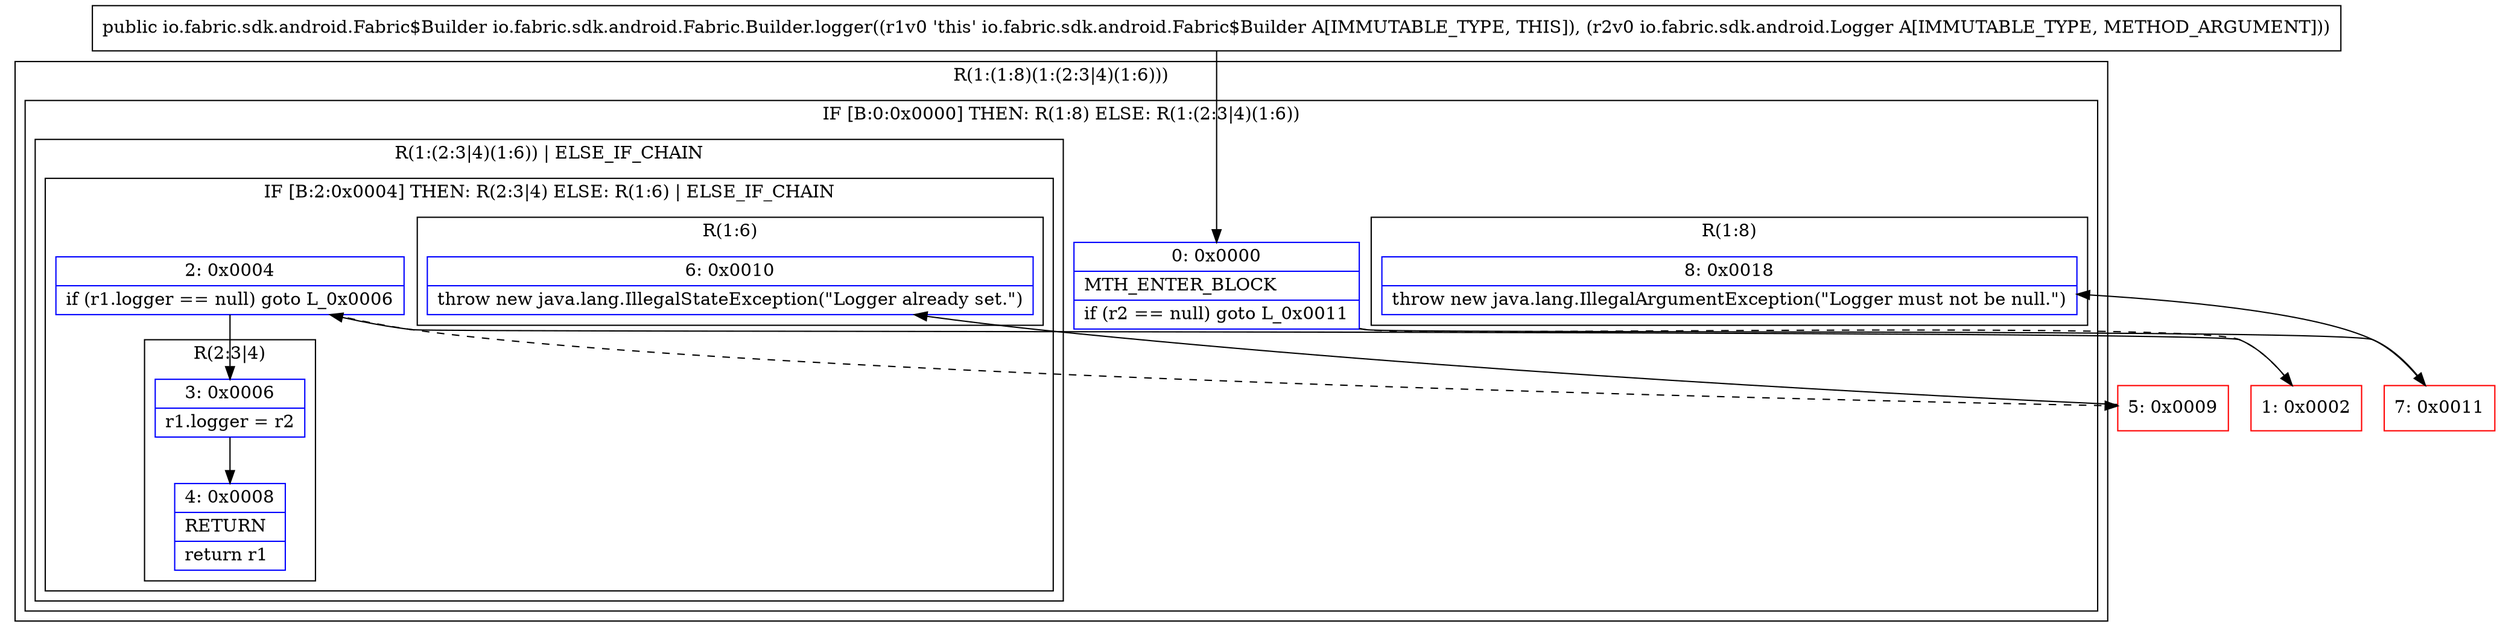 digraph "CFG forio.fabric.sdk.android.Fabric.Builder.logger(Lio\/fabric\/sdk\/android\/Logger;)Lio\/fabric\/sdk\/android\/Fabric$Builder;" {
subgraph cluster_Region_237437606 {
label = "R(1:(1:8)(1:(2:3|4)(1:6)))";
node [shape=record,color=blue];
subgraph cluster_IfRegion_1194207419 {
label = "IF [B:0:0x0000] THEN: R(1:8) ELSE: R(1:(2:3|4)(1:6))";
node [shape=record,color=blue];
Node_0 [shape=record,label="{0\:\ 0x0000|MTH_ENTER_BLOCK\l|if (r2 == null) goto L_0x0011\l}"];
subgraph cluster_Region_1622941989 {
label = "R(1:8)";
node [shape=record,color=blue];
Node_8 [shape=record,label="{8\:\ 0x0018|throw new java.lang.IllegalArgumentException(\"Logger must not be null.\")\l}"];
}
subgraph cluster_Region_644319578 {
label = "R(1:(2:3|4)(1:6)) | ELSE_IF_CHAIN\l";
node [shape=record,color=blue];
subgraph cluster_IfRegion_274959618 {
label = "IF [B:2:0x0004] THEN: R(2:3|4) ELSE: R(1:6) | ELSE_IF_CHAIN\l";
node [shape=record,color=blue];
Node_2 [shape=record,label="{2\:\ 0x0004|if (r1.logger == null) goto L_0x0006\l}"];
subgraph cluster_Region_649991237 {
label = "R(2:3|4)";
node [shape=record,color=blue];
Node_3 [shape=record,label="{3\:\ 0x0006|r1.logger = r2\l}"];
Node_4 [shape=record,label="{4\:\ 0x0008|RETURN\l|return r1\l}"];
}
subgraph cluster_Region_655015102 {
label = "R(1:6)";
node [shape=record,color=blue];
Node_6 [shape=record,label="{6\:\ 0x0010|throw new java.lang.IllegalStateException(\"Logger already set.\")\l}"];
}
}
}
}
}
Node_1 [shape=record,color=red,label="{1\:\ 0x0002}"];
Node_5 [shape=record,color=red,label="{5\:\ 0x0009}"];
Node_7 [shape=record,color=red,label="{7\:\ 0x0011}"];
MethodNode[shape=record,label="{public io.fabric.sdk.android.Fabric$Builder io.fabric.sdk.android.Fabric.Builder.logger((r1v0 'this' io.fabric.sdk.android.Fabric$Builder A[IMMUTABLE_TYPE, THIS]), (r2v0 io.fabric.sdk.android.Logger A[IMMUTABLE_TYPE, METHOD_ARGUMENT])) }"];
MethodNode -> Node_0;
Node_0 -> Node_1[style=dashed];
Node_0 -> Node_7;
Node_2 -> Node_3;
Node_2 -> Node_5[style=dashed];
Node_3 -> Node_4;
Node_1 -> Node_2;
Node_5 -> Node_6;
Node_7 -> Node_8;
}

